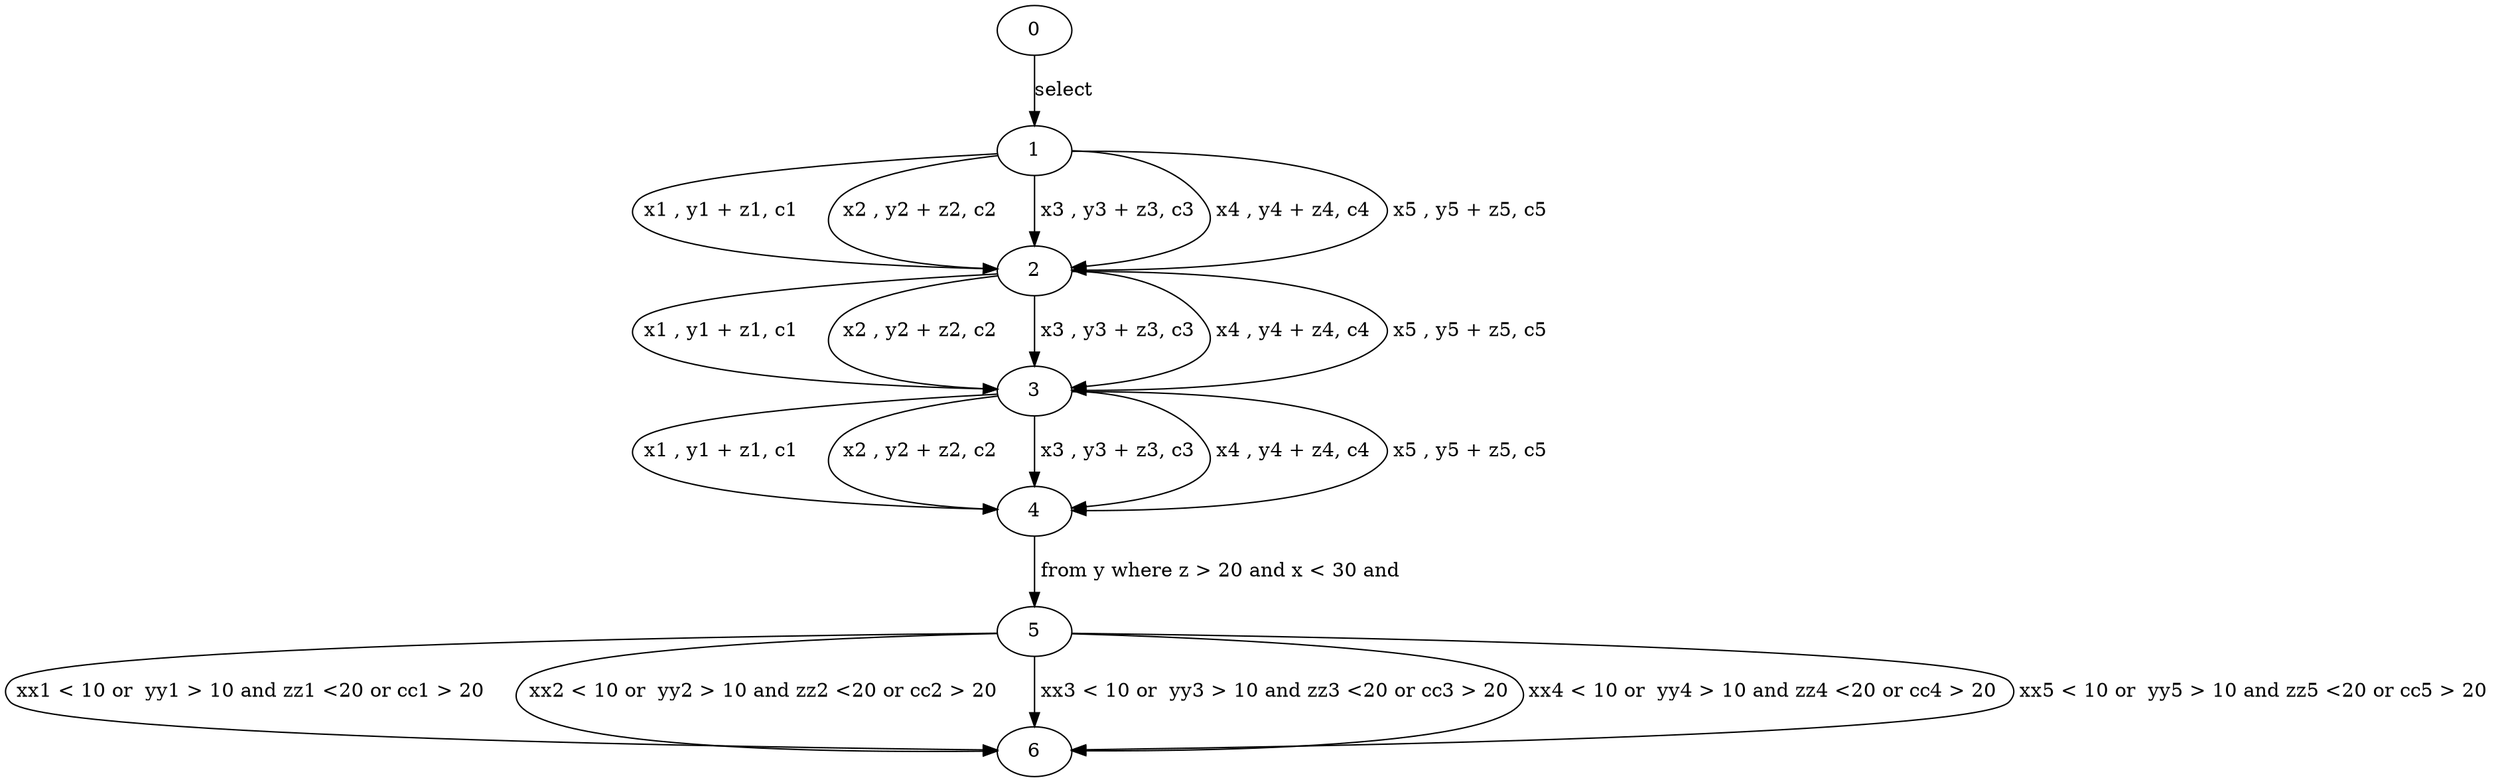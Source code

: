digraph g{0;
1;
2;
3;
4;
5;
6;
0 -> 1 [ label="select "];
1 -> 2 [ label=" x1 , y1 + z1, c1 "];
1 -> 2 [ label=" x2 , y2 + z2, c2 "];
1 -> 2 [ label=" x3 , y3 + z3, c3 "];
1 -> 2 [ label=" x4 , y4 + z4, c4 "];
1 -> 2 [ label=" x5 , y5 + z5, c5 "];
2 -> 3 [ label=" x1 , y1 + z1, c1 "];
2 -> 3 [ label=" x2 , y2 + z2, c2 "];
2 -> 3 [ label=" x3 , y3 + z3, c3 "];
2 -> 3 [ label=" x4 , y4 + z4, c4 "];
2 -> 3 [ label=" x5 , y5 + z5, c5 "];
3 -> 4 [ label=" x1 , y1 + z1, c1 "];
3 -> 4 [ label=" x2 , y2 + z2, c2 "];
3 -> 4 [ label=" x3 , y3 + z3, c3 "];
3 -> 4 [ label=" x4 , y4 + z4, c4 "];
3 -> 4 [ label=" x5 , y5 + z5, c5 "];
4 -> 5 [ label=" from y where z > 20 and x < 30 and"];
5 -> 6 [ label=" xx1 < 10 or  yy1 > 10 and zz1 <20 or cc1 > 20 "];
5 -> 6 [ label=" xx2 < 10 or  yy2 > 10 and zz2 <20 or cc2 > 20 "];
5 -> 6 [ label=" xx3 < 10 or  yy3 > 10 and zz3 <20 or cc3 > 20 "];
5 -> 6 [ label=" xx4 < 10 or  yy4 > 10 and zz4 <20 or cc4 > 20 "];
5 -> 6 [ label=" xx5 < 10 or  yy5 > 10 and zz5 <20 or cc5 > 20 "];
}